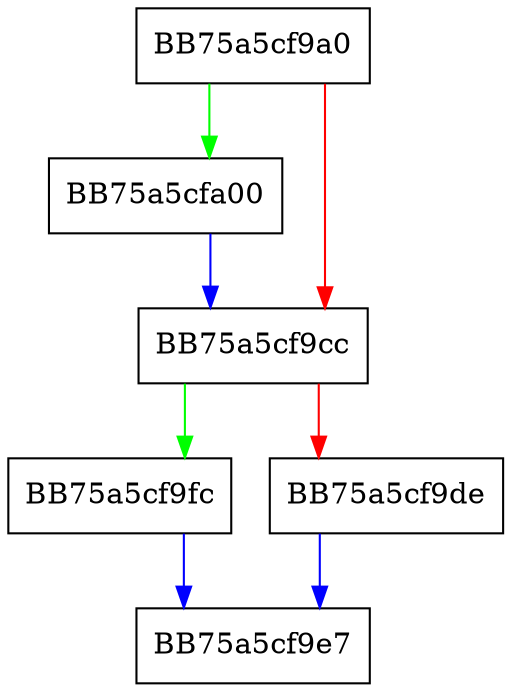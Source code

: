 digraph SetRawData {
  node [shape="box"];
  graph [splines=ortho];
  BB75a5cf9a0 -> BB75a5cfa00 [color="green"];
  BB75a5cf9a0 -> BB75a5cf9cc [color="red"];
  BB75a5cf9cc -> BB75a5cf9fc [color="green"];
  BB75a5cf9cc -> BB75a5cf9de [color="red"];
  BB75a5cf9de -> BB75a5cf9e7 [color="blue"];
  BB75a5cf9fc -> BB75a5cf9e7 [color="blue"];
  BB75a5cfa00 -> BB75a5cf9cc [color="blue"];
}